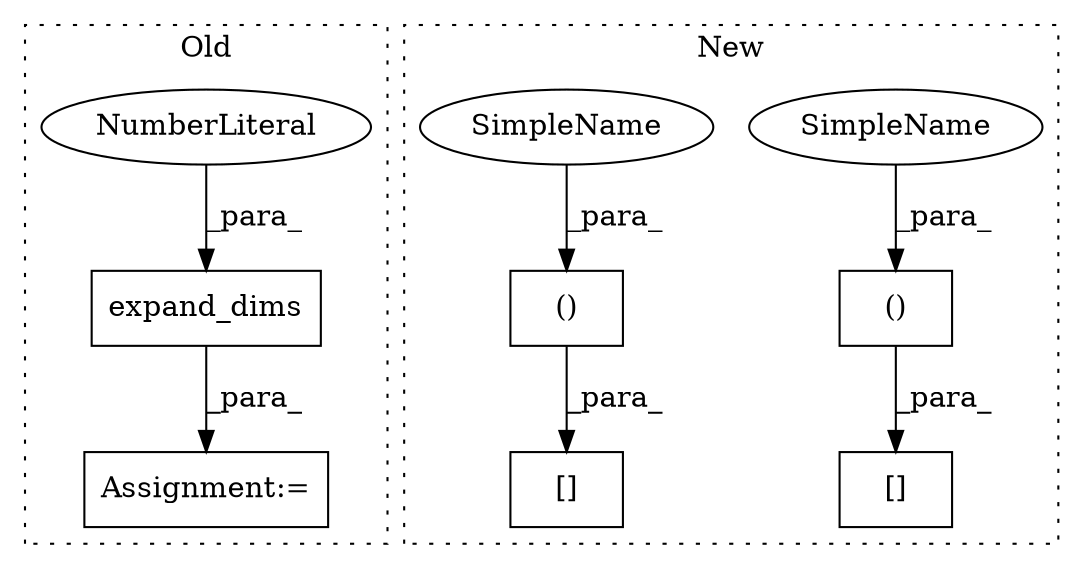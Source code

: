 digraph G {
subgraph cluster0 {
1 [label="expand_dims" a="32" s="4757,4780" l="12,1" shape="box"];
3 [label="NumberLiteral" a="34" s="4779" l="1" shape="ellipse"];
4 [label="Assignment:=" a="7" s="4818" l="1" shape="box"];
label = "Old";
style="dotted";
}
subgraph cluster1 {
2 [label="[]" a="2" s="4421,4475" l="23,2" shape="box"];
5 [label="()" a="106" s="4444" l="31" shape="box"];
6 [label="()" a="106" s="5311" l="31" shape="box"];
7 [label="[]" a="2" s="5288,5342" l="23,2" shape="box"];
8 [label="SimpleName" a="42" s="4465" l="10" shape="ellipse"];
9 [label="SimpleName" a="42" s="5332" l="10" shape="ellipse"];
label = "New";
style="dotted";
}
1 -> 4 [label="_para_"];
3 -> 1 [label="_para_"];
5 -> 2 [label="_para_"];
6 -> 7 [label="_para_"];
8 -> 5 [label="_para_"];
9 -> 6 [label="_para_"];
}